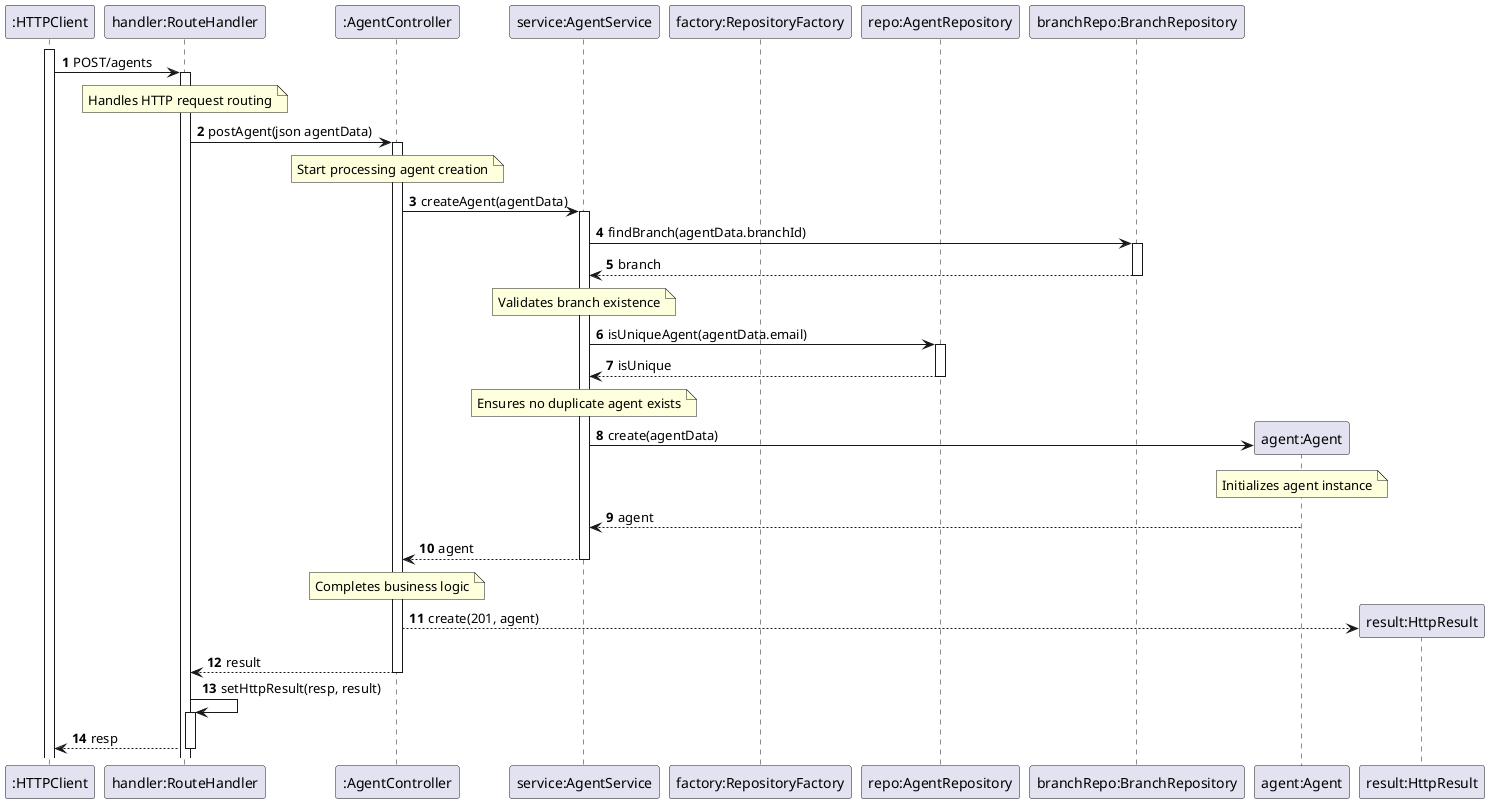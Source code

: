 @startuml
'https://plantuml.com/sequence-diagram

autoactivate on
autonumber

participant ":HTTPClient" as HTTPClient
participant "handler:RouteHandler" as System
participant ":AgentController" as Ctrl
participant "service:AgentService" as Service
participant "factory:RepositoryFactory" as Factory
participant "repo:AgentRepository" as Repo
participant "branchRepo:BranchRepository" as BranchRepo
participant "agent:Agent" as Agent
participant "result:HttpResult" as Result

activate HTTPClient

HTTPClient -> System: POST/agents
note over System: Handles HTTP request routing
System -> Ctrl: postAgent(json agentData)
note over Ctrl: Start processing agent creation
Ctrl -> Service: createAgent(agentData)
Service -> BranchRepo: findBranch(agentData.branchId)
BranchRepo --> Service: branch
note over Service: Validates branch existence
Service -> Repo: isUniqueAgent(agentData.email)
Repo --> Service: isUnique
note over Service: Ensures no duplicate agent exists
Service -> Agent**: create(agentData)
note over Agent: Initializes agent instance
Agent --> Service: agent
Service --> Ctrl: agent
note over Ctrl: Completes business logic
Ctrl --> Result**: create(201, agent)
Ctrl --> System: result
System -> System: setHttpResult(resp, result)
System --> HTTPClient: resp
@enduml
